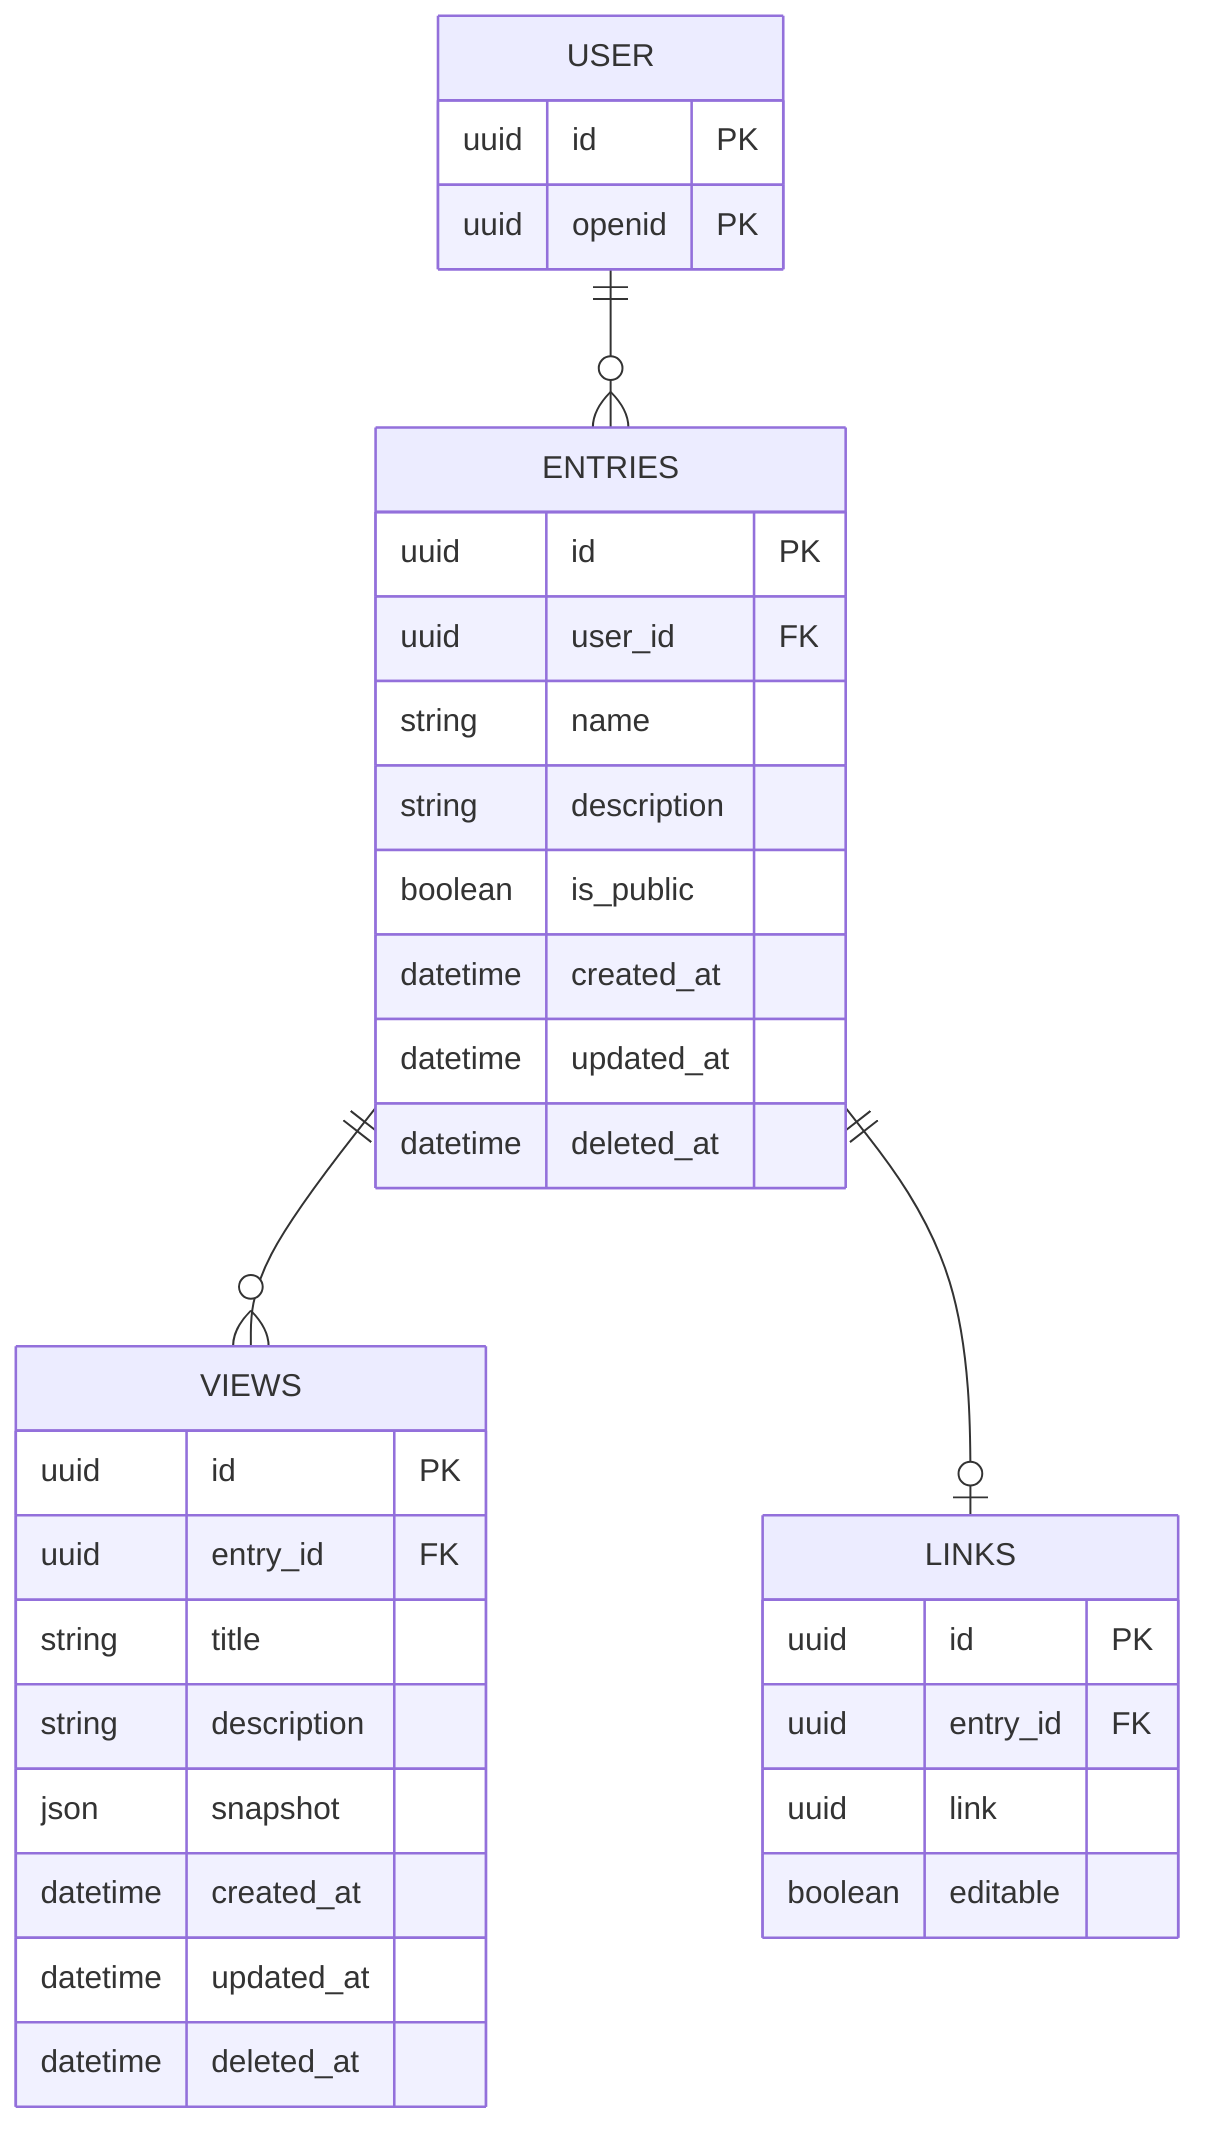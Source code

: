 erDiagram

    USER {
        uuid id PK
        uuid openid PK
    }

    ENTRIES {
        uuid id PK
        uuid user_id FK
        string name
        string description
        boolean is_public
        datetime created_at
        datetime updated_at
        datetime deleted_at
    }
    
    VIEWS {
        uuid id PK
        uuid entry_id FK
        string title
        string description
        json snapshot
        datetime created_at
        datetime updated_at
        datetime deleted_at
    }

    LINKS {
        uuid id PK
        uuid entry_id FK
        uuid link
        boolean editable
    }
        
    %% VOLUMES {
    %%     int id PK
    %%     int entry_id FK
    %%     string description
    %%     string source_url 
    %%     datetime uploaded_at
    %% }

    %% SEGMENTATIONS {
    %%     int id PK
    %%     int volume_id FK
    %%     string description
    %%     string source_url 
    %% }

    %% SEGMENTS {
    %%     int id PK
    %%     int segmentation_id FK
    %%     string description
    %%     string source_url 
    %% }
        
    USER ||--o{ ENTRIES : ""
    ENTRIES ||--o{ VIEWS : ""
    ENTRIES ||--o| LINKS : ""
    %% ENTRIES }o--o| VOLUMES : ""
    %% VOLUMES ||--o{ SEGMENTATIONS : ""
    %% SEGMENTATIONS ||--o{ SEGMENTS : ""
    %% PUBLIC_ENTRIES ||--o{ ENTRIES : ""